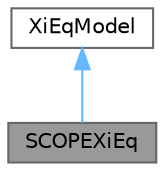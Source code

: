 digraph "SCOPEXiEq"
{
 // LATEX_PDF_SIZE
  bgcolor="transparent";
  edge [fontname=Helvetica,fontsize=10,labelfontname=Helvetica,labelfontsize=10];
  node [fontname=Helvetica,fontsize=10,shape=box,height=0.2,width=0.4];
  Node1 [id="Node000001",label="SCOPEXiEq",height=0.2,width=0.4,color="gray40", fillcolor="grey60", style="filled", fontcolor="black",tooltip="Simple SCOPEXiEq model for XiEq based on SCOPEXiEqs correlation with a linear correction function to ..."];
  Node2 -> Node1 [id="edge1_Node000001_Node000002",dir="back",color="steelblue1",style="solid",tooltip=" "];
  Node2 [id="Node000002",label="XiEqModel",height=0.2,width=0.4,color="gray40", fillcolor="white", style="filled",URL="$classFoam_1_1XiEqModel.html",tooltip="Base-class for all XiEq models used by the b-XiEq combustion model. The available models are : basicX..."];
}
